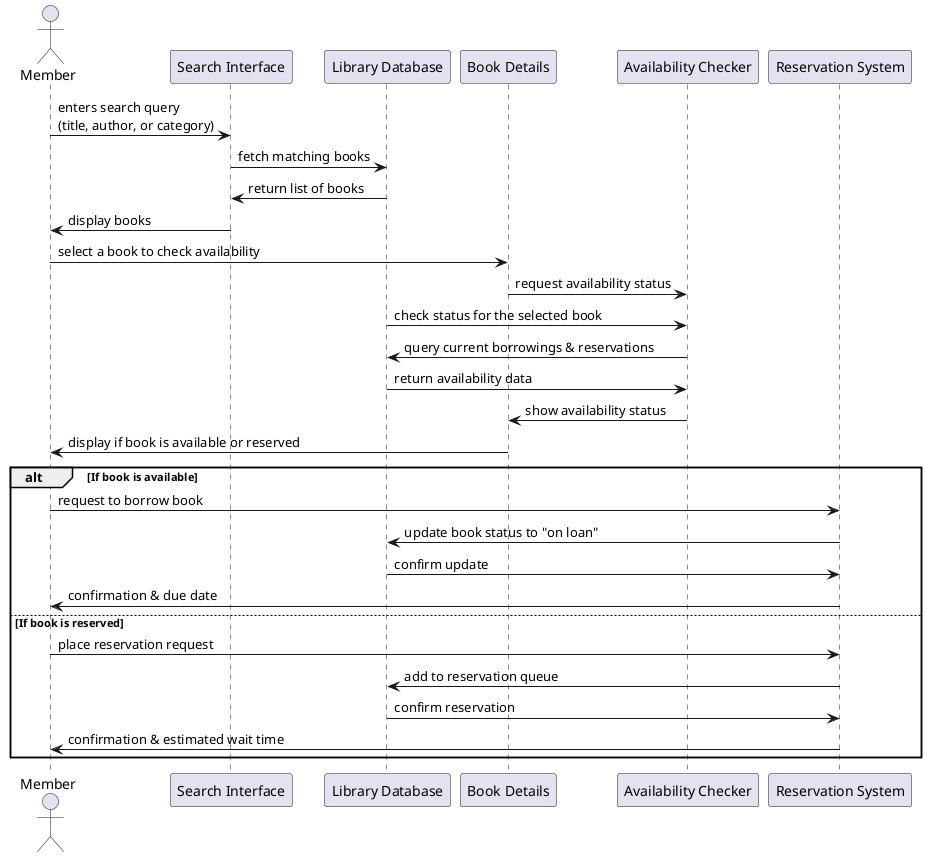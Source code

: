@startuml
actor Member as member
participant "Search Interface" as search
participant "Library Database" as db
participant "Book Details" as bookDetails
participant "Availability Checker" as availability
participant "Reservation System" as reservation

member -> search : enters search query\n(title, author, or category)
search -> db : fetch matching books
db -> search : return list of books
search -> member : display books
member -> bookDetails : select a book to check availability
bookDetails -> availability : request availability status
db -> availability : check status for the selected book
availability -> db : query current borrowings & reservations
db -> availability : return availability data
availability -> bookDetails : show availability status
bookDetails -> member : display if book is available or reserved
alt If book is available
    member -> reservation : request to borrow book
    reservation -> db : update book status to "on loan"
    db -> reservation : confirm update
    reservation -> member : confirmation & due date
else If book is reserved
    member -> reservation : place reservation request
    reservation -> db : add to reservation queue
    db -> reservation : confirm reservation
    reservation -> member : confirmation & estimated wait time
end

@enduml
